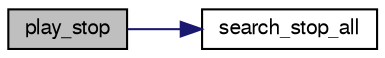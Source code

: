 digraph "play_stop"
{
 // LATEX_PDF_SIZE
  bgcolor="transparent";
  edge [fontname="FreeSans",fontsize="10",labelfontname="FreeSans",labelfontsize="10"];
  node [fontname="FreeSans",fontsize="10",shape=record];
  rankdir="LR";
  Node1 [label="play_stop",height=0.2,width=0.4,color="black", fillcolor="grey75", style="filled", fontcolor="black",tooltip="Stop thinking."];
  Node1 -> Node2 [color="midnightblue",fontsize="10",style="solid",fontname="FreeSans"];
  Node2 [label="search_stop_all",height=0.2,width=0.4,color="black",URL="$search_8c.html#ad775910af78c46412b5ee4b8bc887b67",tooltip="Stop the search."];
}
